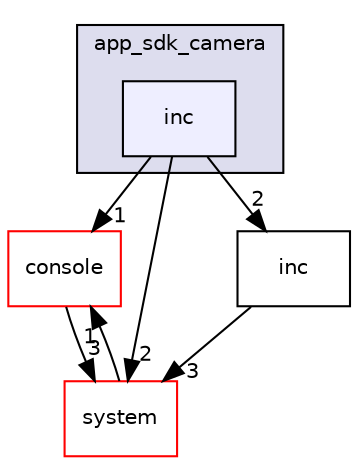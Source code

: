 digraph "inc" {
  compound=true
  node [ fontsize="10", fontname="Helvetica"];
  edge [ labelfontsize="10", labelfontname="Helvetica"];
  subgraph clusterdir_73197e4534f0ddd5f5e3fd44aa9e9482 {
    graph [ bgcolor="#ddddee", pencolor="black", label="app_sdk_camera" fontname="Helvetica", fontsize="10", URL="dir_73197e4534f0ddd5f5e3fd44aa9e9482.html"]
  dir_32355ed7469d6d15a245fe7efbec82e6 [shape=box, label="inc", style="filled", fillcolor="#eeeeff", pencolor="black", URL="dir_32355ed7469d6d15a245fe7efbec82e6.html"];
  }
  dir_41a4f755a1e521e6a5e6f7f91ca685aa [shape=box label="console" fillcolor="white" style="filled" color="red" URL="dir_41a4f755a1e521e6a5e6f7f91ca685aa.html"];
  dir_911aa23d539fd7870138add75e49b79e [shape=box label="system" fillcolor="white" style="filled" color="red" URL="dir_911aa23d539fd7870138add75e49b79e.html"];
  dir_3edf223c38a35cc5ba7f5b4c6571d932 [shape=box label="inc" URL="dir_3edf223c38a35cc5ba7f5b4c6571d932.html"];
  dir_41a4f755a1e521e6a5e6f7f91ca685aa->dir_911aa23d539fd7870138add75e49b79e [headlabel="3", labeldistance=1.5 headhref="dir_000017_000003.html"];
  dir_32355ed7469d6d15a245fe7efbec82e6->dir_41a4f755a1e521e6a5e6f7f91ca685aa [headlabel="1", labeldistance=1.5 headhref="dir_000054_000017.html"];
  dir_32355ed7469d6d15a245fe7efbec82e6->dir_911aa23d539fd7870138add75e49b79e [headlabel="2", labeldistance=1.5 headhref="dir_000054_000003.html"];
  dir_32355ed7469d6d15a245fe7efbec82e6->dir_3edf223c38a35cc5ba7f5b4c6571d932 [headlabel="2", labeldistance=1.5 headhref="dir_000054_000019.html"];
  dir_911aa23d539fd7870138add75e49b79e->dir_41a4f755a1e521e6a5e6f7f91ca685aa [headlabel="1", labeldistance=1.5 headhref="dir_000003_000017.html"];
  dir_3edf223c38a35cc5ba7f5b4c6571d932->dir_911aa23d539fd7870138add75e49b79e [headlabel="3", labeldistance=1.5 headhref="dir_000019_000003.html"];
}
